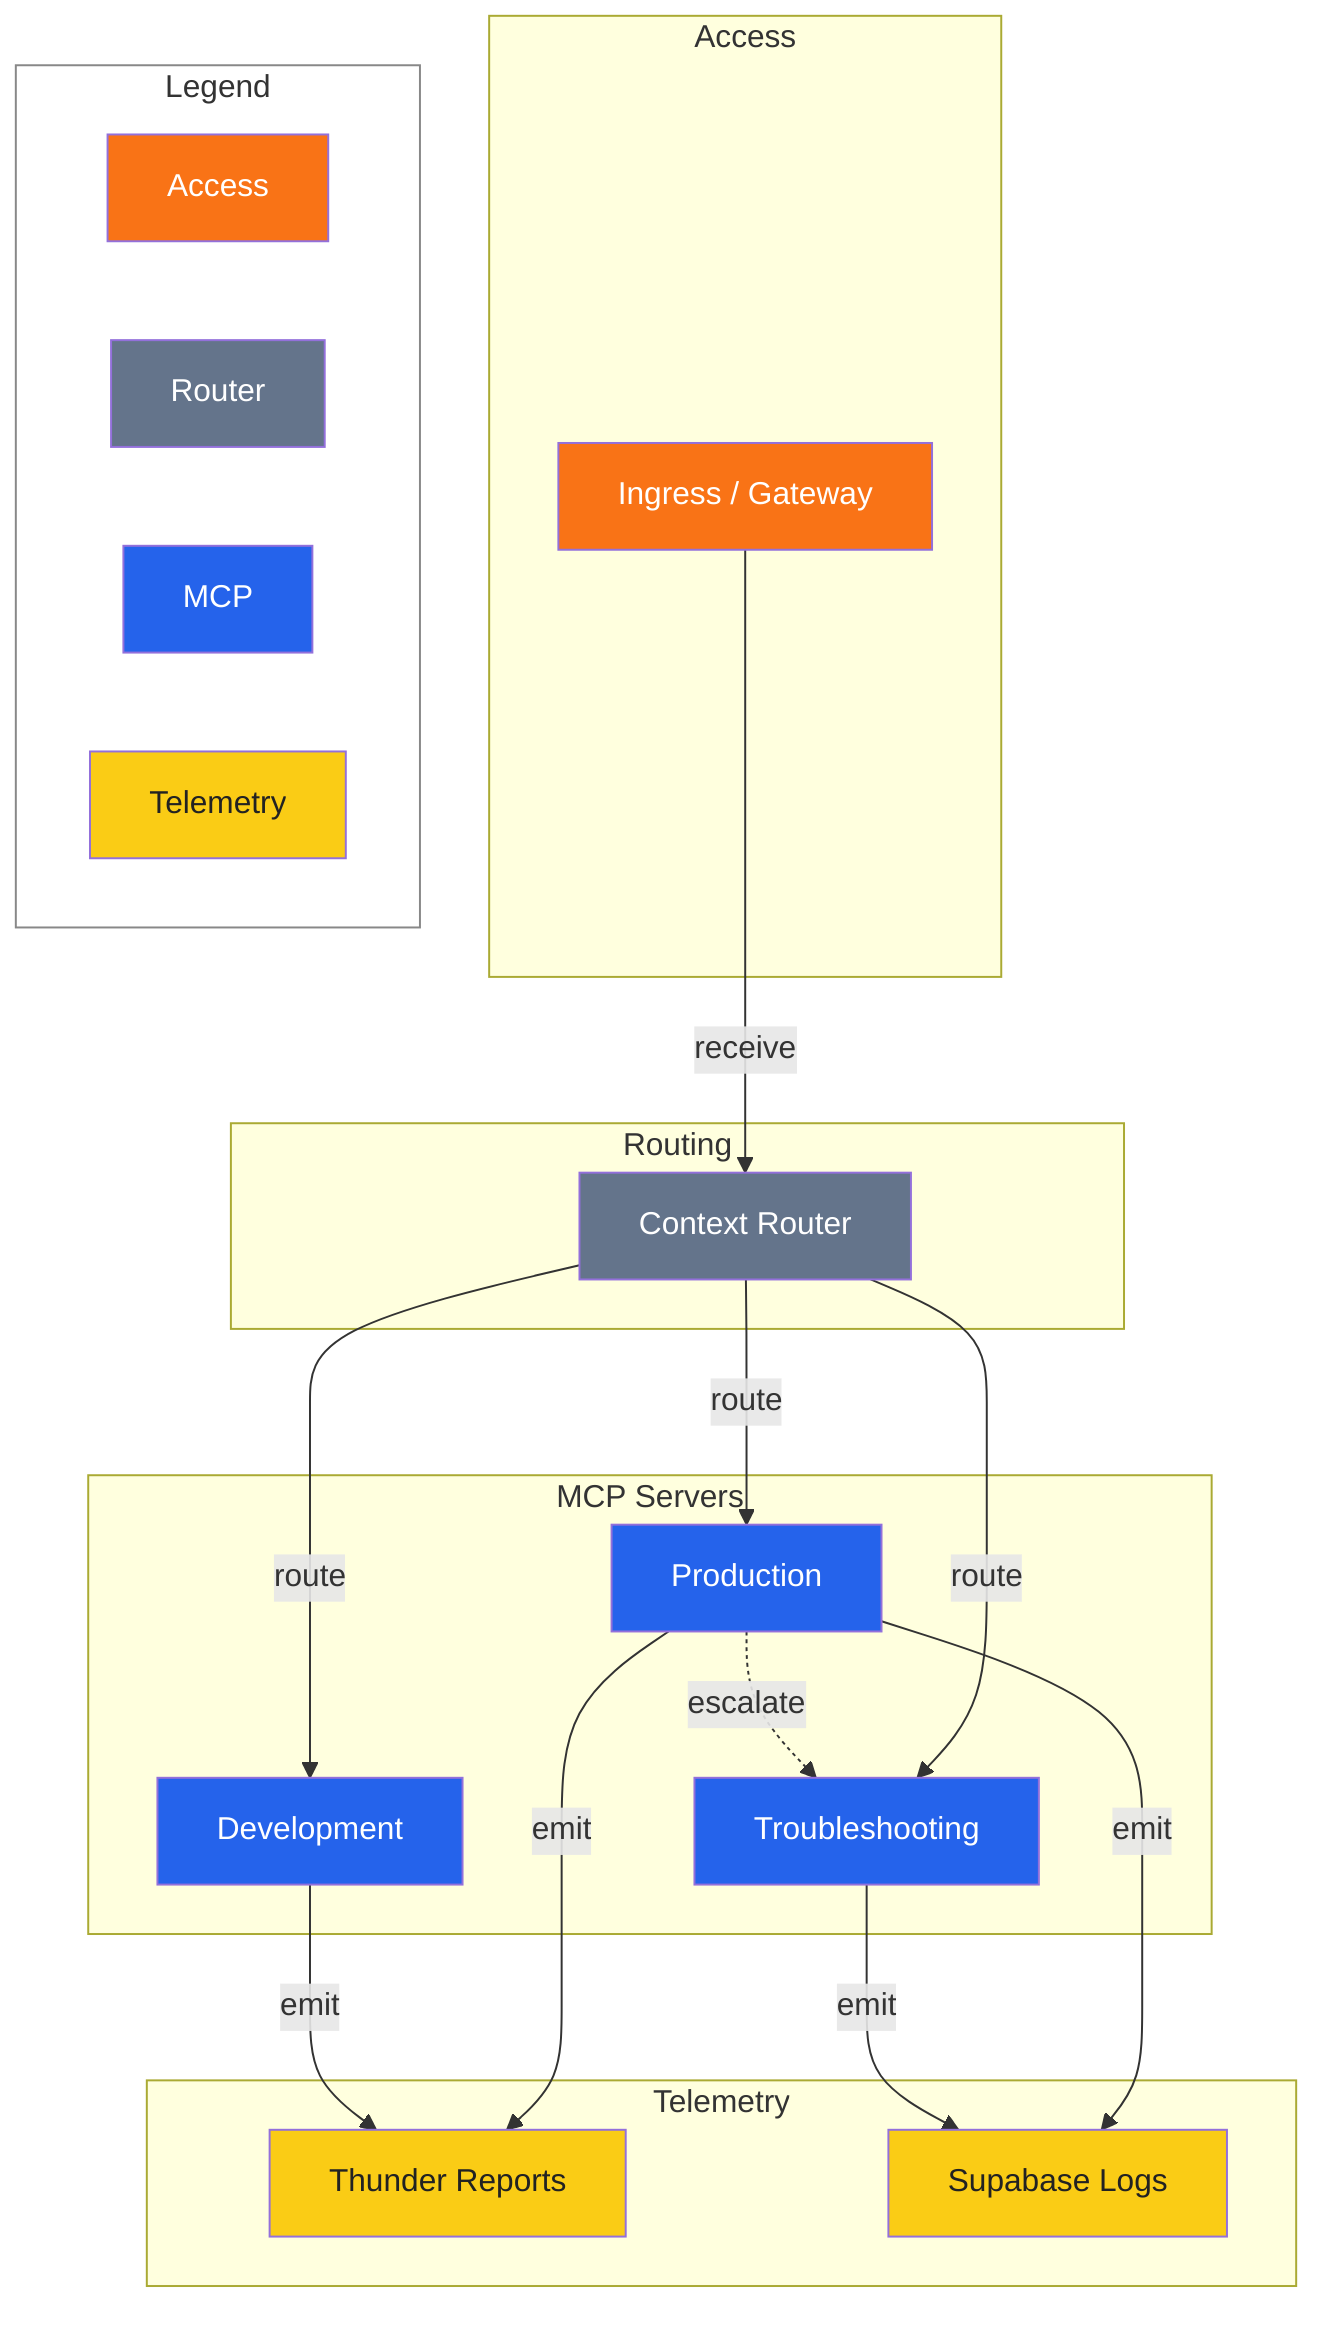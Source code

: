 %% MCP Routing Overview
%% accTitle: MCP Routing Overview
%% accDescr: Top-down routing from ingress through context router to MCP servers and telemetry sinks
%% Palette: access #f97316, router #64748b, mcp #2563eb, telemetry #facc15
flowchart TD
  subgraph AccessLayer["Access"]
    direction LR
    Ingress["Ingress / Gateway"]:::access
  end

  subgraph RoutingLayer["Routing"]
    direction LR
    Router["Context Router"]:::router
  end

  subgraph MCPLayer["MCP Servers"]
    direction LR
    Production["Production"]:::mcp
    Development["Development"]:::mcp
    Troubleshooting["Troubleshooting"]:::mcp
  end

  subgraph TelemetryLayer["Telemetry"]
    direction LR
    ThunderReports["Thunder Reports"]:::telemetry
    SupabaseLogs["Supabase Logs"]:::telemetry
  end

  Ingress -->|"receive"| Router
  Router -->|"route"| Production
  Router -->|"route"| Development
  Router -->|"route"| Troubleshooting
  Production -->|"emit"| ThunderReports
  Production -->|"emit"| SupabaseLogs
  Development -->|"emit"| ThunderReports
  Troubleshooting -->|"emit"| SupabaseLogs
  Production -.->|"escalate"| Troubleshooting

  classDef access fill:#f97316,color:#fff;
  classDef router fill:#64748b,color:#fff;
  classDef mcp fill:#2563eb,color:#fff;
  classDef telemetry fill:#facc15,color:#222;

  subgraph Legend["Legend"]
    direction LR
    L1["Access"]
    L2["Router"]
    L3["MCP"]
    L4["Telemetry"]
    style Legend fill:#fff,stroke:#888,stroke-width:1px
    style L1 fill:#f97316,color:#fff
    style L2 fill:#64748b,color:#fff
    style L3 fill:#2563eb,color:#fff
    style L4 fill:#facc15,color:#222
  end